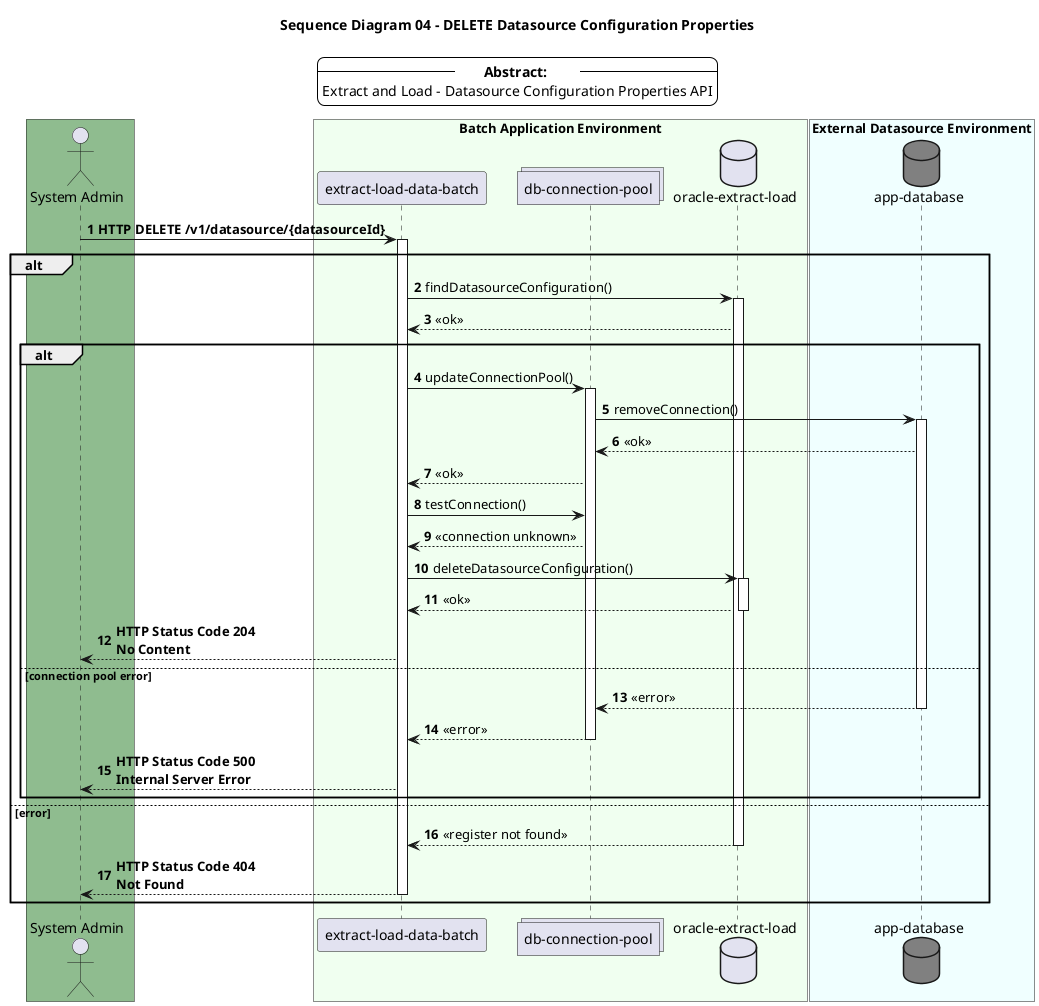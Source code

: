 @startuml
'diagram parameters'
autonumber
'skinparam dpi 300
skinparam LegendBackgroundColor #white

'diagram title'
title Sequence Diagram 04 - DELETE Datasource Configuration Properties

'a list of the actors and participants'
box #DarkSeaGreen
actor "System Admin" as sysadmin
end box

box "Batch Application Environment" #HoneyDew
participant "extract-load-data-batch" as app
collections "db-connection-pool" as pool
database "oracle-extract-load" as el_db
end box

box "External Datasource Environment" #Azure
database "app-database" as app_db #Gray
end box

'a brief description of the diagram'
legend top
-- \t**Abstract:**\t --
Extract and Load - Datasource Configuration Properties API
end legend

sysadmin -> app: **HTTP DELETE /v1/datasource/{datasourceId}**
activate app
     alt
        app -> el_db: findDatasourceConfiguration()
        activate el_db
        el_db --> app: <<ok>>
        alt
            app -> pool: updateConnectionPool()
            activate pool
            pool -> app_db: removeConnection()
            activate app_db
            app_db --> pool: <<ok>>
            pool --> app: <<ok>>
            app -> pool: testConnection()
            pool --> app: <<connection unknown>>
            app -> el_db: deleteDatasourceConfiguration()
            activate el_db
            el_db --> app: <<ok>>
            deactivate el_db
            app --> sysadmin: **HTTP Status Code 204**\n**No Content**
        else connection pool error
            app_db --> pool: <<error>>
            deactivate app_db
            pool --> app: <<error>>
            deactivate pool
            app --> sysadmin: **HTTP Status Code 500**\n**Internal Server Error**
        end alt
    else error
        el_db --> app: <<register not found>>
        deactivate el_db
        app --> sysadmin: **HTTP Status Code 404**\n**Not Found**
        deactivate app
    end alt
@enduml
